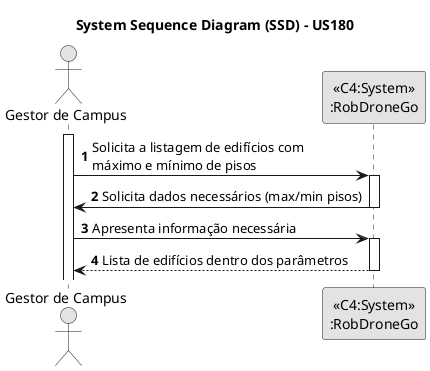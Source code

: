 @startuml
skinparam monochrome true
skinparam packageStyle rectangle
skinparam shadowing false

title System Sequence Diagram (SSD) - US180

autonumber

actor "Gestor de Campus"

activate "Gestor de Campus"
"Gestor de Campus" -> "<<C4:System>>\n:RobDroneGo": Solicita a listagem de edifícios com\nmáximo e mínimo de pisos
activate "<<C4:System>>\n:RobDroneGo"
"<<C4:System>>\n:RobDroneGo" -> "Gestor de Campus": Solicita dados necessários (max/min pisos)
deactivate "<<C4:System>>\n:RobDroneGo"
"Gestor de Campus" -> "<<C4:System>>\n:RobDroneGo": Apresenta informação necessária
activate "<<C4:System>>\n:RobDroneGo"
"Gestor de Campus" <-- "<<C4:System>>\n:RobDroneGo": Lista de edifícios dentro dos parâmetros
deactivate "<<C4:System>>\n:RobDroneGo"
@enduml